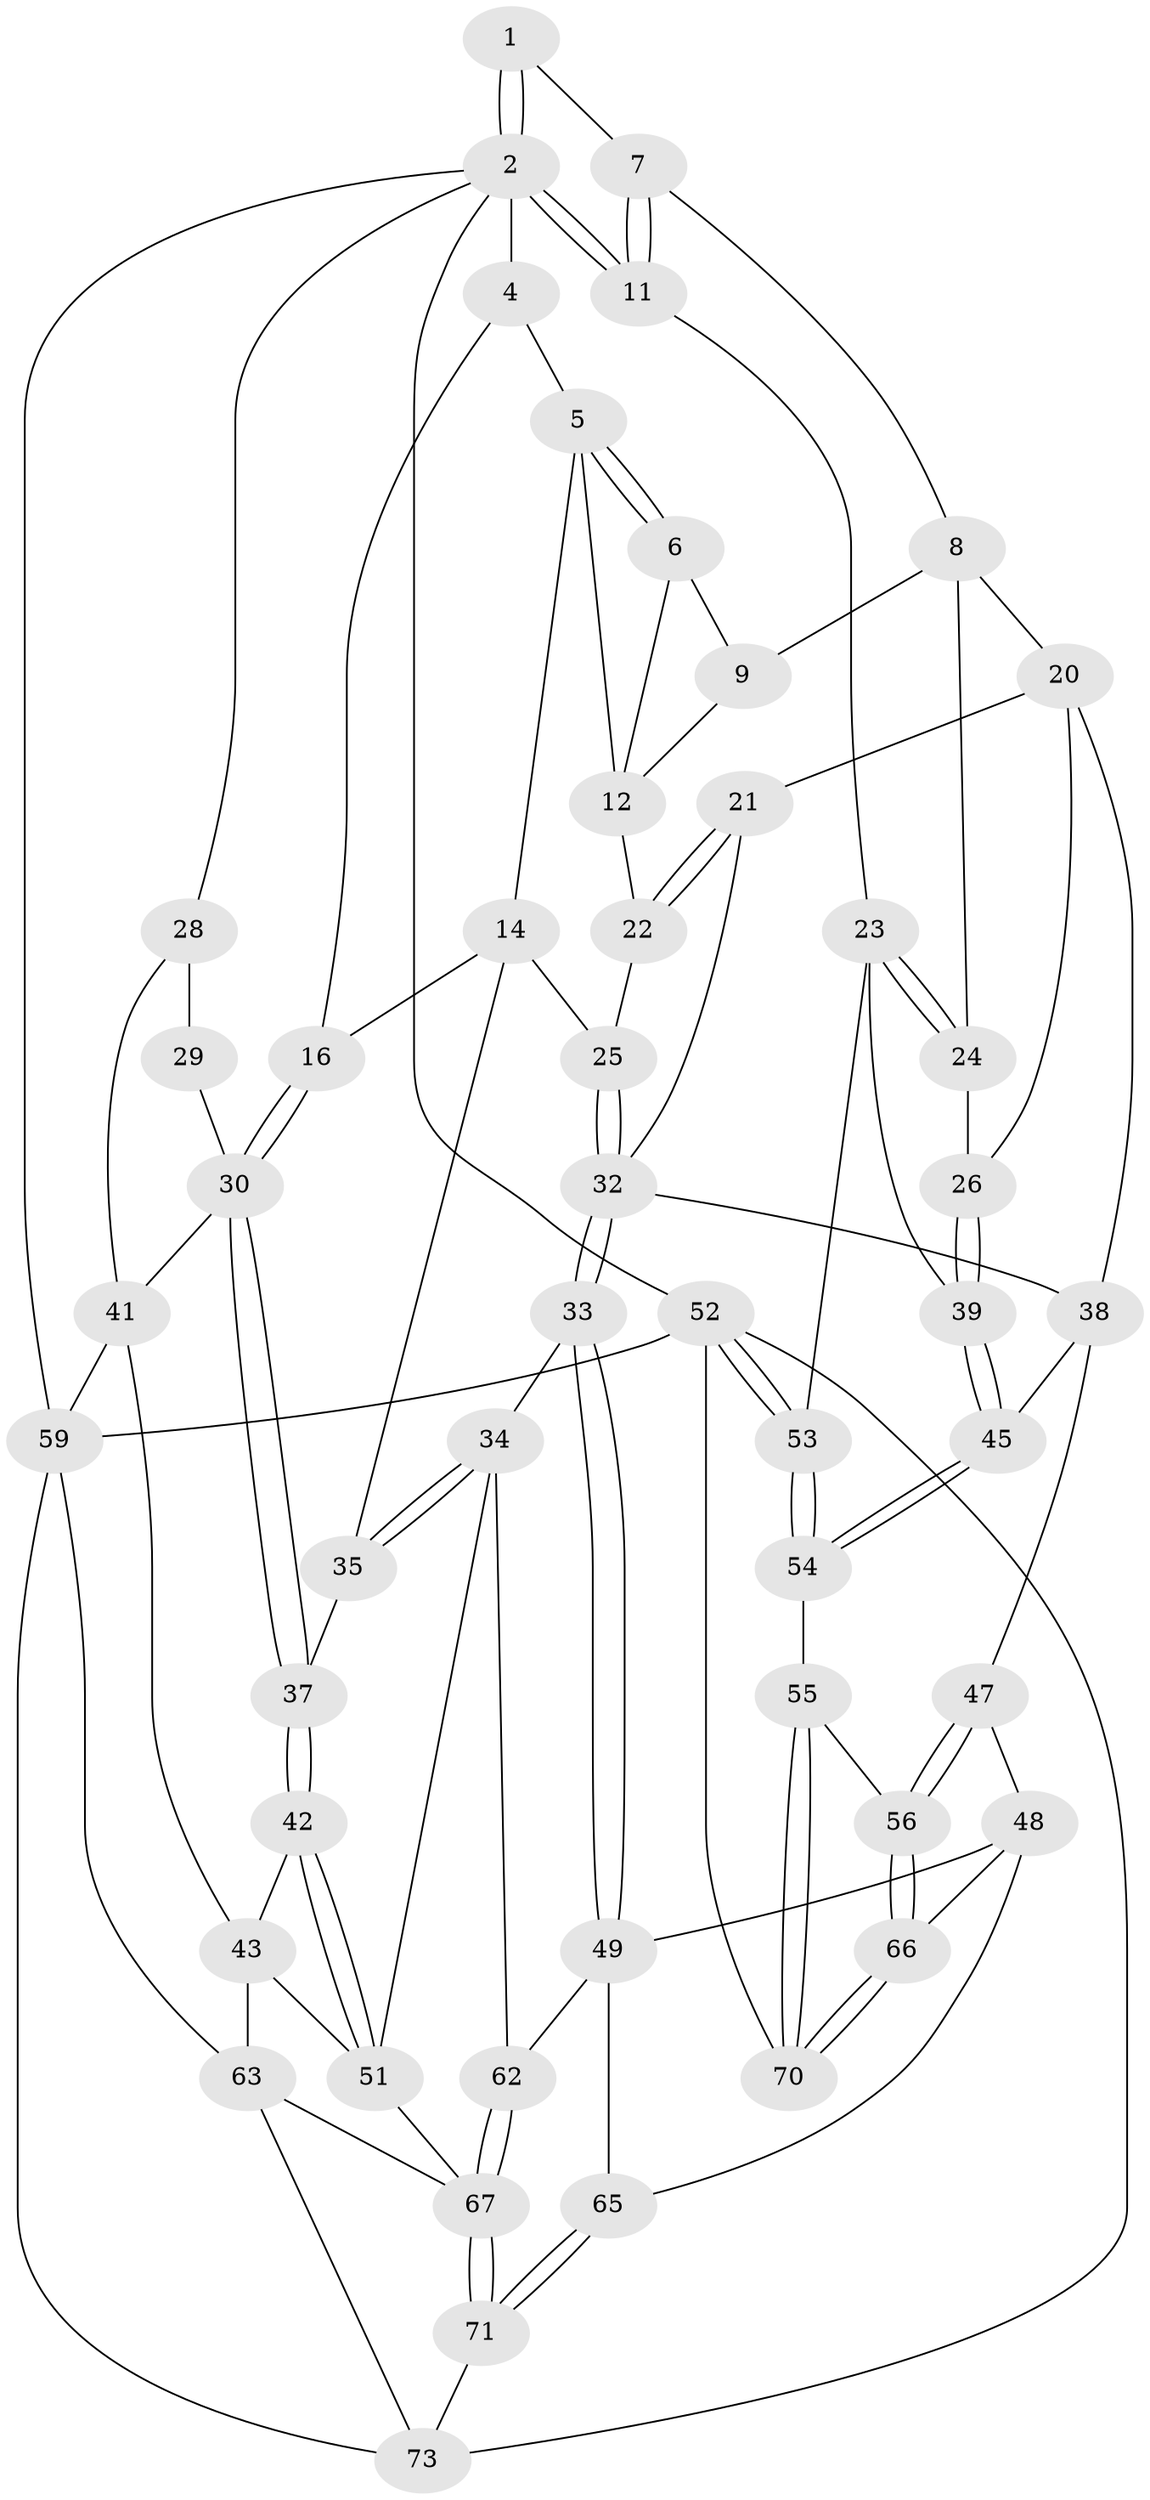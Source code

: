 // Generated by graph-tools (version 1.1) at 2025/24/03/03/25 07:24:37]
// undirected, 51 vertices, 114 edges
graph export_dot {
graph [start="1"]
  node [color=gray90,style=filled];
  1 [pos="+0.8624302874325139+0"];
  2 [pos="+1+0",super="+3"];
  4 [pos="+0.3285044844582535+0",super="+17"];
  5 [pos="+0.560641023799772+0",super="+13"];
  6 [pos="+0.6145415376816782+0",super="+10"];
  7 [pos="+0.8575286171634136+0.0588426073835025"];
  8 [pos="+0.829009554874113+0.13626622779328793",super="+19"];
  9 [pos="+0.7368341342893886+0.10568939841498048"];
  11 [pos="+1+0.19521589388453453"];
  12 [pos="+0.6529875714664547+0.12972837475059731",super="+18"];
  14 [pos="+0.5206107727830181+0.20979343578219145",super="+15"];
  16 [pos="+0.2604052742727882+0.11969895263965015"];
  20 [pos="+0.7779726752383254+0.29161214418770864",super="+27"];
  21 [pos="+0.7175196254849169+0.2823666816674438"];
  22 [pos="+0.6694623882426515+0.24095180858468246"];
  23 [pos="+1+0.21895256602767327",super="+40"];
  24 [pos="+0.8521197482545116+0.1480202255574282"];
  25 [pos="+0.5343537753201791+0.22231499722232922"];
  26 [pos="+0.9288413929591941+0.3316430284587521"];
  28 [pos="+0+0.032351408316944004"];
  29 [pos="+0.0995242752070498+0.11522033740754142"];
  30 [pos="+0.08212640174262058+0.336351002963055",super="+31"];
  32 [pos="+0.5502424139960843+0.48306270706009263",super="+36"];
  33 [pos="+0.531729311865972+0.5183665659115784"];
  34 [pos="+0.4686409790860581+0.5143031728942479",super="+50"];
  35 [pos="+0.3185493901681641+0.3978223817878694"];
  37 [pos="+0.26316937041768357+0.4160797785528369"];
  38 [pos="+0.8316606788773686+0.43227811562314045",super="+46"];
  39 [pos="+1+0.28514992437714437"];
  41 [pos="+0+0.38110316645489906",super="+44"];
  42 [pos="+0.18920147822699346+0.5571373874615454"];
  43 [pos="+0.1297680995517936+0.5552674085934779",super="+58"];
  45 [pos="+0.9299225450760238+0.5269347823215506"];
  47 [pos="+0.7502239493111403+0.6345811989002065"];
  48 [pos="+0.7104591977205343+0.6381890394687201",super="+64"];
  49 [pos="+0.585435107202745+0.5874285987389636",super="+61"];
  51 [pos="+0.2584355756005081+0.6873779301354336",super="+57"];
  52 [pos="+1+1",super="+72"];
  53 [pos="+1+0.6888544270543792"];
  54 [pos="+1+0.6791091036073499"];
  55 [pos="+0.919745580673386+0.727642010689272"];
  56 [pos="+0.813228375231658+0.6865832005577583"];
  59 [pos="+0+0.629707106966525",super="+60"];
  62 [pos="+0.3520913378074281+0.7296722205109529"];
  63 [pos="+0.06919228292159688+0.7373125950644623",super="+69"];
  65 [pos="+0.5417975379407236+0.9515664122909184"];
  66 [pos="+0.7770006812080781+0.8598670296002"];
  67 [pos="+0.3501527027861401+0.8541659450533728",super="+68"];
  70 [pos="+0.8721056234594906+0.9506768629513315"];
  71 [pos="+0.523869653679478+1"];
  73 [pos="+0.06958353639974263+1",super="+74"];
  1 -- 2;
  1 -- 2;
  1 -- 7;
  2 -- 11;
  2 -- 11;
  2 -- 52;
  2 -- 4;
  2 -- 28;
  2 -- 59;
  4 -- 5;
  4 -- 16;
  5 -- 6;
  5 -- 6;
  5 -- 12;
  5 -- 14;
  6 -- 9;
  6 -- 12;
  7 -- 8;
  7 -- 11;
  7 -- 11;
  8 -- 9;
  8 -- 24;
  8 -- 20;
  9 -- 12;
  11 -- 23;
  12 -- 22;
  14 -- 25;
  14 -- 16;
  14 -- 35;
  16 -- 30;
  16 -- 30;
  20 -- 21;
  20 -- 26;
  20 -- 38;
  21 -- 22;
  21 -- 22;
  21 -- 32;
  22 -- 25;
  23 -- 24;
  23 -- 24;
  23 -- 53;
  23 -- 39;
  24 -- 26;
  25 -- 32;
  25 -- 32;
  26 -- 39;
  26 -- 39;
  28 -- 29;
  28 -- 41;
  29 -- 30;
  30 -- 37;
  30 -- 37;
  30 -- 41;
  32 -- 33;
  32 -- 33;
  32 -- 38;
  33 -- 34;
  33 -- 49;
  33 -- 49;
  34 -- 35;
  34 -- 35;
  34 -- 51;
  34 -- 62;
  35 -- 37;
  37 -- 42;
  37 -- 42;
  38 -- 45;
  38 -- 47;
  39 -- 45;
  39 -- 45;
  41 -- 43;
  41 -- 59;
  42 -- 43;
  42 -- 51;
  42 -- 51;
  43 -- 51;
  43 -- 63;
  45 -- 54;
  45 -- 54;
  47 -- 48;
  47 -- 56;
  47 -- 56;
  48 -- 49;
  48 -- 65;
  48 -- 66;
  49 -- 65;
  49 -- 62;
  51 -- 67;
  52 -- 53;
  52 -- 53;
  52 -- 70;
  52 -- 73;
  52 -- 59;
  53 -- 54;
  53 -- 54;
  54 -- 55;
  55 -- 56;
  55 -- 70;
  55 -- 70;
  56 -- 66;
  56 -- 66;
  59 -- 63;
  59 -- 73;
  62 -- 67;
  62 -- 67;
  63 -- 73;
  63 -- 67;
  65 -- 71;
  65 -- 71;
  66 -- 70;
  66 -- 70;
  67 -- 71;
  67 -- 71;
  71 -- 73;
}
